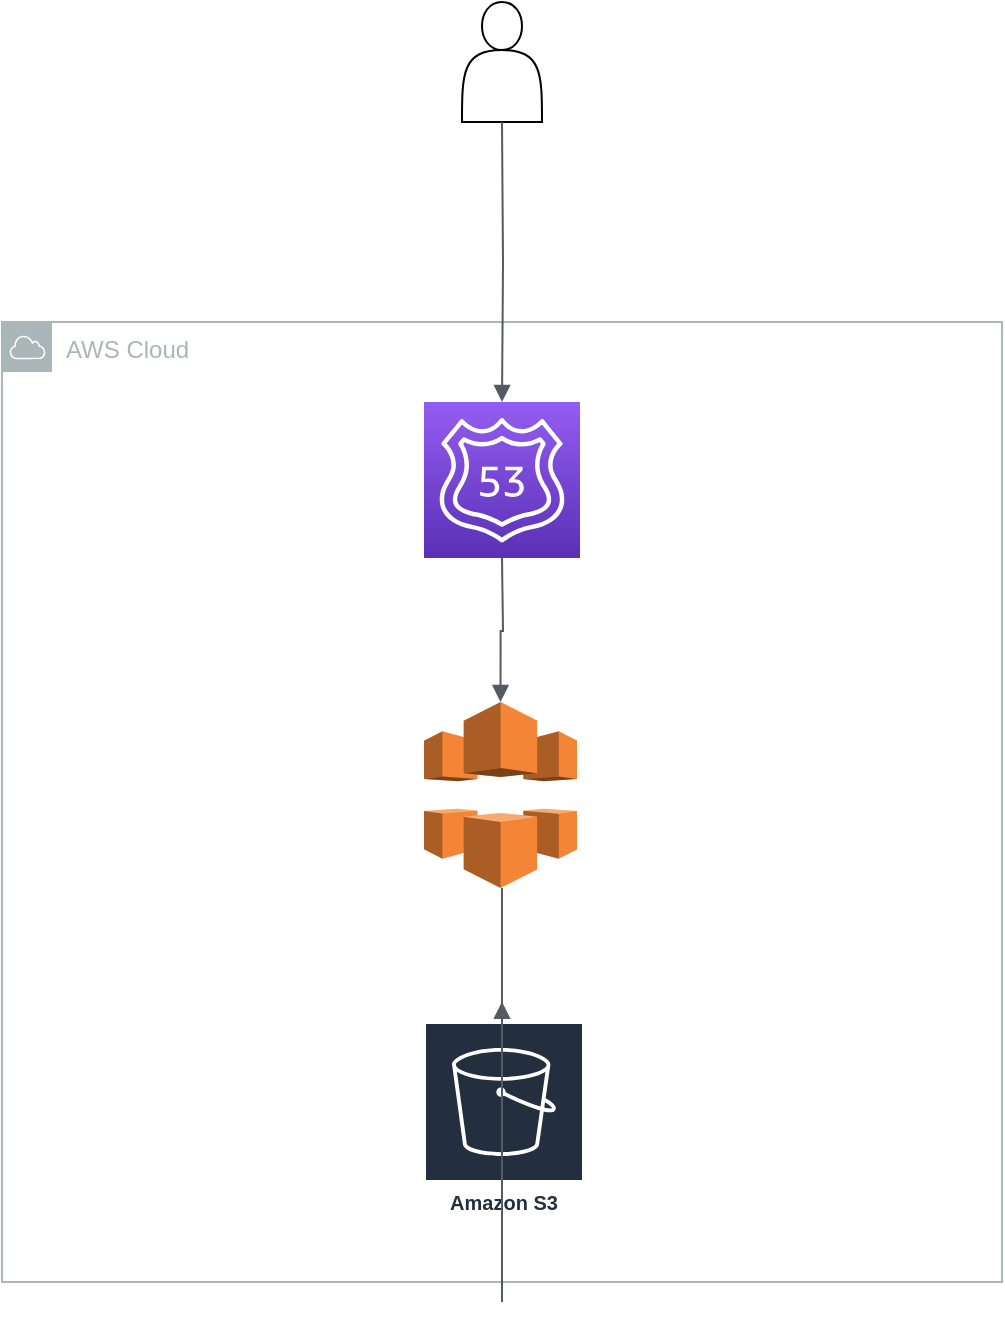 <mxfile><diagram id="Lqyzkcyk45vF-a2Y4jrJ" name="ページ1"><mxGraphModel dx="1018" dy="779" grid="1" gridSize="10" guides="1" tooltips="1" connect="1" arrows="1" fold="1" page="1" pageScale="1" pageWidth="827" pageHeight="1169" math="0" shadow="0"><root><mxCell id="0"/><mxCell id="1" parent="0"/><mxCell id="5" value="AWS Cloud" style="sketch=0;outlineConnect=0;gradientColor=none;html=1;whiteSpace=wrap;fontSize=12;fontStyle=0;shape=mxgraph.aws4.group;grIcon=mxgraph.aws4.group_aws_cloud;strokeColor=#AAB7B8;fillColor=none;verticalAlign=top;align=left;spacingLeft=30;fontColor=#AAB7B8;dashed=0;" vertex="1" parent="1"><mxGeometry x="164" y="260" width="500" height="480" as="geometry"/></mxCell><mxCell id="6" value="" style="shape=actor;whiteSpace=wrap;html=1;" vertex="1" parent="1"><mxGeometry x="394" y="100" width="40" height="60" as="geometry"/></mxCell><mxCell id="7" value="" style="sketch=0;points=[[0,0,0],[0.25,0,0],[0.5,0,0],[0.75,0,0],[1,0,0],[0,1,0],[0.25,1,0],[0.5,1,0],[0.75,1,0],[1,1,0],[0,0.25,0],[0,0.5,0],[0,0.75,0],[1,0.25,0],[1,0.5,0],[1,0.75,0]];outlineConnect=0;fontColor=#232F3E;gradientColor=#945DF2;gradientDirection=north;fillColor=#5A30B5;strokeColor=#ffffff;dashed=0;verticalLabelPosition=bottom;verticalAlign=top;align=center;html=1;fontSize=12;fontStyle=0;aspect=fixed;shape=mxgraph.aws4.resourceIcon;resIcon=mxgraph.aws4.route_53;" vertex="1" parent="1"><mxGeometry x="375" y="300" width="78" height="78" as="geometry"/></mxCell><mxCell id="8" value="" style="outlineConnect=0;dashed=0;verticalLabelPosition=bottom;verticalAlign=top;align=center;html=1;shape=mxgraph.aws3.cloudfront;fillColor=#F58536;gradientColor=none;" vertex="1" parent="1"><mxGeometry x="375" y="450" width="76.5" height="93" as="geometry"/></mxCell><mxCell id="9" value="Amazon S3" style="sketch=0;outlineConnect=0;fontColor=#232F3E;gradientColor=none;strokeColor=#ffffff;fillColor=#232F3E;dashed=0;verticalLabelPosition=middle;verticalAlign=bottom;align=center;html=1;whiteSpace=wrap;fontSize=10;fontStyle=1;spacing=3;shape=mxgraph.aws4.productIcon;prIcon=mxgraph.aws4.s3;" vertex="1" parent="1"><mxGeometry x="375" y="610" width="80" height="100" as="geometry"/></mxCell><mxCell id="11" value="" style="edgeStyle=orthogonalEdgeStyle;html=1;endArrow=block;elbow=vertical;startArrow=none;endFill=1;strokeColor=#545B64;rounded=0;entryX=0.5;entryY=0;entryDx=0;entryDy=0;entryPerimeter=0;" edge="1" parent="1" target="7"><mxGeometry width="100" relative="1" as="geometry"><mxPoint x="414" y="160" as="sourcePoint"/><mxPoint x="514" y="160" as="targetPoint"/></mxGeometry></mxCell><mxCell id="12" value="" style="edgeStyle=orthogonalEdgeStyle;html=1;endArrow=block;elbow=vertical;startArrow=none;endFill=1;strokeColor=#545B64;rounded=0;entryX=0.5;entryY=0;entryDx=0;entryDy=0;entryPerimeter=0;" edge="1" parent="1" target="8"><mxGeometry width="100" relative="1" as="geometry"><mxPoint x="414" y="378" as="sourcePoint"/><mxPoint x="414" y="440" as="targetPoint"/></mxGeometry></mxCell><mxCell id="15" value="" style="edgeStyle=orthogonalEdgeStyle;html=1;endArrow=none;elbow=vertical;startArrow=block;startFill=1;strokeColor=#545B64;rounded=0;exitX=0.5;exitY=0.708;exitDx=0;exitDy=0;exitPerimeter=0;" edge="1" parent="1" source="5"><mxGeometry width="100" relative="1" as="geometry"><mxPoint x="314" y="543" as="sourcePoint"/><mxPoint x="414" y="543" as="targetPoint"/></mxGeometry></mxCell></root></mxGraphModel></diagram></mxfile>
